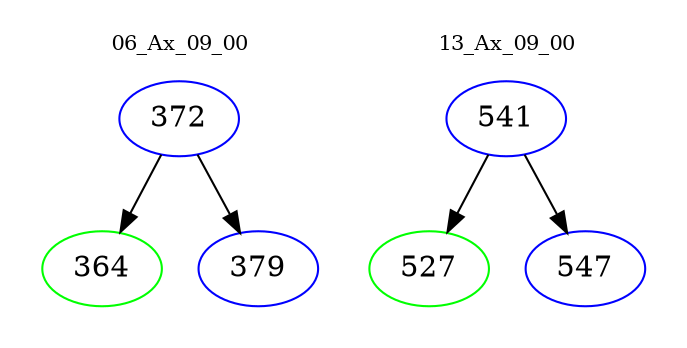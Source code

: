 digraph{
subgraph cluster_0 {
color = white
label = "06_Ax_09_00";
fontsize=10;
T0_372 [label="372", color="blue"]
T0_372 -> T0_364 [color="black"]
T0_364 [label="364", color="green"]
T0_372 -> T0_379 [color="black"]
T0_379 [label="379", color="blue"]
}
subgraph cluster_1 {
color = white
label = "13_Ax_09_00";
fontsize=10;
T1_541 [label="541", color="blue"]
T1_541 -> T1_527 [color="black"]
T1_527 [label="527", color="green"]
T1_541 -> T1_547 [color="black"]
T1_547 [label="547", color="blue"]
}
}
